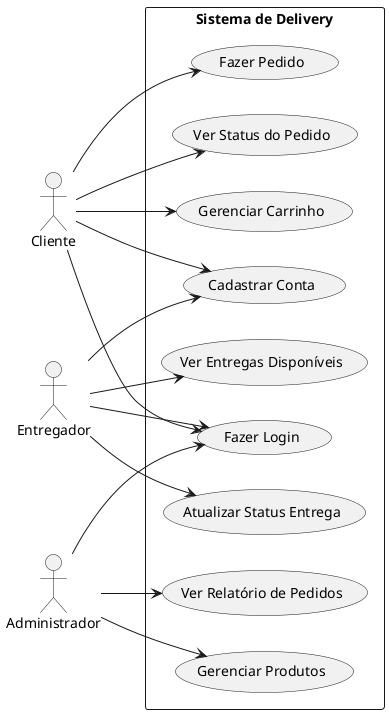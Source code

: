 @startuml diagrama_caso_uso_simplificado

left to right direction
skinparam packageStyle rectangle

actor "Cliente" as customer
actor "Entregador" as delivery
actor "Administrador" as admin

rectangle "Sistema de Delivery" {
  ' Casos de uso básicos
  usecase "Fazer Login" as UC1
  usecase "Cadastrar Conta" as UC2
  
  ' Casos de uso do Cliente
  usecase "Fazer Pedido" as UC3
  usecase "Ver Status do Pedido" as UC4
  usecase "Gerenciar Carrinho" as UC5

  ' Casos de uso do Entregador
  usecase "Ver Entregas Disponíveis" as UC6
  usecase "Atualizar Status Entrega" as UC7

  ' Casos de uso do Admin
  usecase "Gerenciar Produtos" as UC8
  usecase "Ver Relatório de Pedidos" as UC9

  ' Relacionamentos
  customer --> UC1
  customer --> UC2
  customer --> UC3
  customer --> UC4
  customer --> UC5

  delivery --> UC1
  delivery --> UC2
  delivery --> UC6
  delivery --> UC7

  admin --> UC1
  admin --> UC8
  admin --> UC9
}

@enduml
